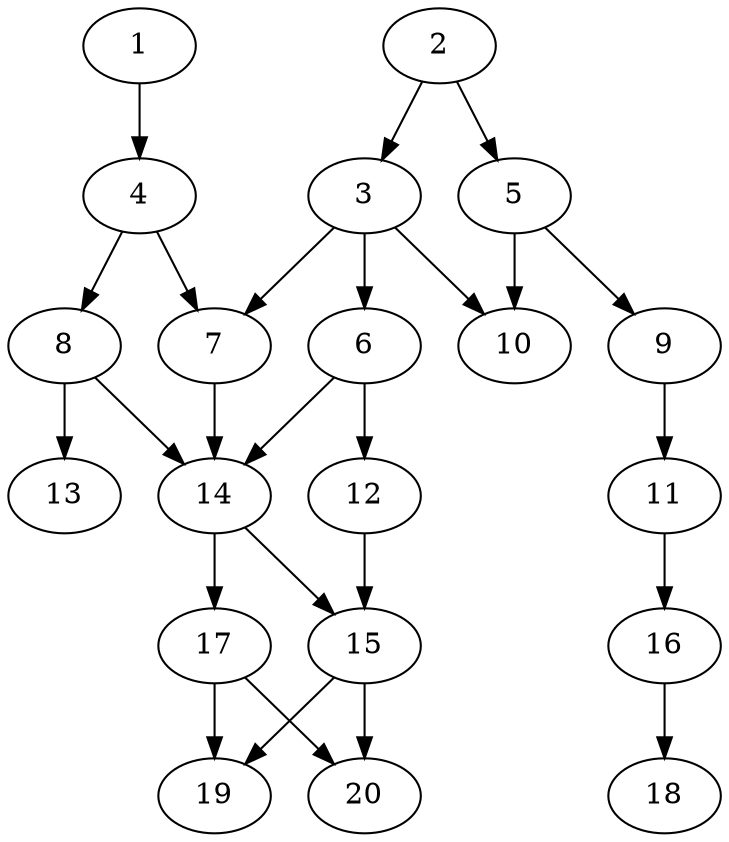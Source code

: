 // DAG automatically generated by daggen at Thu Oct  3 13:58:42 2019
// ./daggen --dot -n 20 --ccr 0.5 --fat 0.5 --regular 0.7 --density 0.5 --mindata 5242880 --maxdata 52428800 
digraph G {
  1 [size="14800896", alpha="0.10", expect_size="7400448"] 
  1 -> 4 [size ="7400448"]
  2 [size="89503744", alpha="0.10", expect_size="44751872"] 
  2 -> 3 [size ="44751872"]
  2 -> 5 [size ="44751872"]
  3 [size="24231936", alpha="0.08", expect_size="12115968"] 
  3 -> 6 [size ="12115968"]
  3 -> 7 [size ="12115968"]
  3 -> 10 [size ="12115968"]
  4 [size="82384896", alpha="0.12", expect_size="41192448"] 
  4 -> 7 [size ="41192448"]
  4 -> 8 [size ="41192448"]
  5 [size="88045568", alpha="0.16", expect_size="44022784"] 
  5 -> 9 [size ="44022784"]
  5 -> 10 [size ="44022784"]
  6 [size="19517440", alpha="0.16", expect_size="9758720"] 
  6 -> 12 [size ="9758720"]
  6 -> 14 [size ="9758720"]
  7 [size="87644160", alpha="0.03", expect_size="43822080"] 
  7 -> 14 [size ="43822080"]
  8 [size="35411968", alpha="0.10", expect_size="17705984"] 
  8 -> 13 [size ="17705984"]
  8 -> 14 [size ="17705984"]
  9 [size="63944704", alpha="0.13", expect_size="31972352"] 
  9 -> 11 [size ="31972352"]
  10 [size="57724928", alpha="0.20", expect_size="28862464"] 
  11 [size="81391616", alpha="0.07", expect_size="40695808"] 
  11 -> 16 [size ="40695808"]
  12 [size="33449984", alpha="0.06", expect_size="16724992"] 
  12 -> 15 [size ="16724992"]
  13 [size="82376704", alpha="0.19", expect_size="41188352"] 
  14 [size="24655872", alpha="0.13", expect_size="12327936"] 
  14 -> 15 [size ="12327936"]
  14 -> 17 [size ="12327936"]
  15 [size="80871424", alpha="0.04", expect_size="40435712"] 
  15 -> 19 [size ="40435712"]
  15 -> 20 [size ="40435712"]
  16 [size="60487680", alpha="0.09", expect_size="30243840"] 
  16 -> 18 [size ="30243840"]
  17 [size="39561216", alpha="0.01", expect_size="19780608"] 
  17 -> 19 [size ="19780608"]
  17 -> 20 [size ="19780608"]
  18 [size="55611392", alpha="0.19", expect_size="27805696"] 
  19 [size="101081088", alpha="0.18", expect_size="50540544"] 
  20 [size="70211584", alpha="0.16", expect_size="35105792"] 
}
